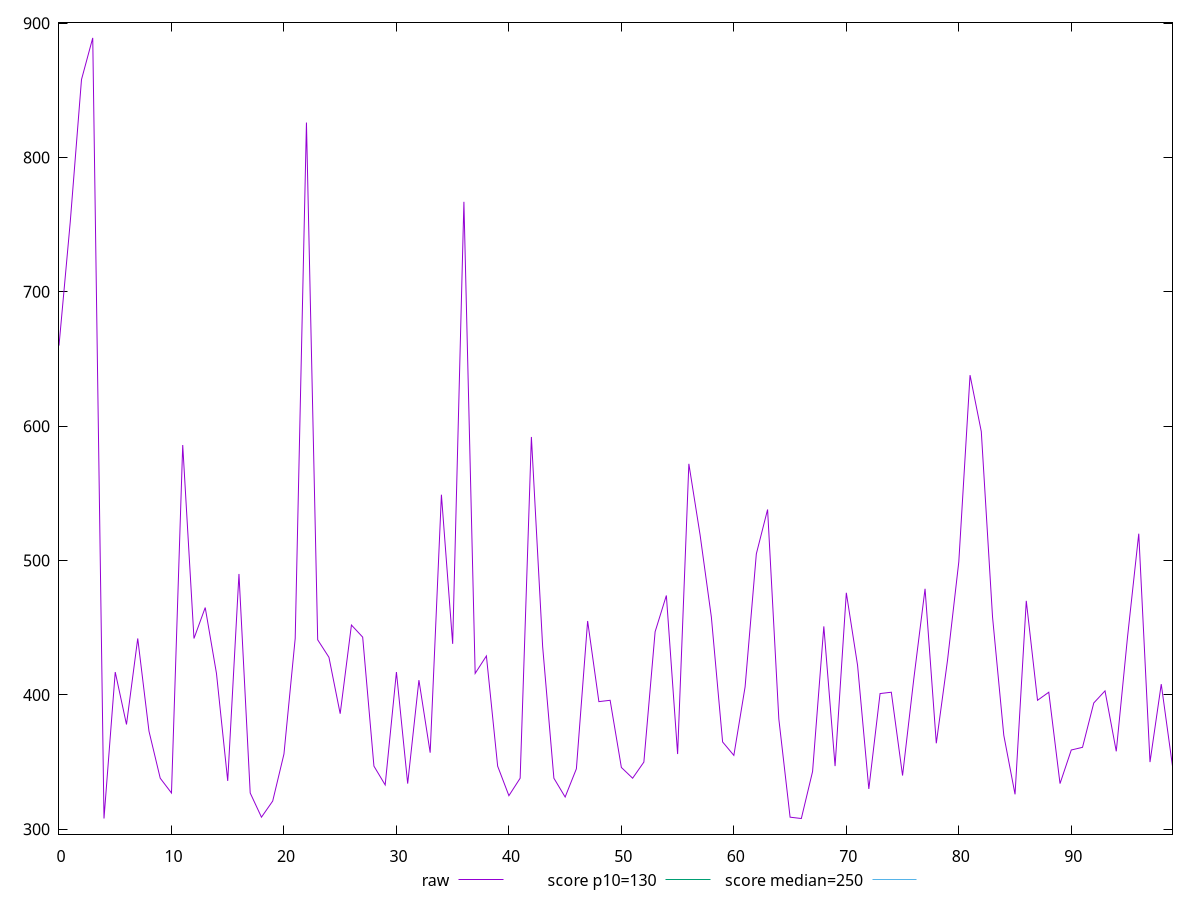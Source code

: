 reset

$raw <<EOF
0 660
1 751.9999999999991
2 857.9999999999991
3 889
4 307.9999999999991
5 417
6 377.9999999999991
7 442
8 373
9 338.0000000000009
10 327
11 586
12 442.0000000000009
13 465
14 416
15 336
16 490
17 327
18 308.9999999999991
19 321
20 356
21 442
22 826
23 440.9999999999991
24 428
25 386
26 451.9999999999991
27 442.9999999999991
28 347.0000000000009
29 333
30 417.0000000000009
31 334
32 411
33 357
34 549
35 438
36 767
37 416
38 429
39 347
40 325
41 338
42 592
43 436.0000000000009
44 338
45 324
46 345
47 454.9999999999991
48 395
49 396.0000000000009
50 345.9999999999991
51 338
52 349.9999999999991
53 447
54 474.0000000000009
55 356
56 572
57 519
58 457.9999999999991
59 365.0000000000009
60 355
61 406
62 505
63 538
64 382.0000000000009
65 309
66 308
67 343
68 451
69 347
70 475.9999999999991
71 422
72 330
73 401
74 402
75 340
76 412
77 479
78 363.9999999999991
79 426
80 499
81 638
82 595.9999999999991
83 458
84 370.0000000000009
85 326
86 470
87 396
88 402
89 333.9999999999991
90 359
91 361
92 394
93 403
94 358
95 443
96 520.0000000000009
97 350
98 408.0000000000009
99 347
EOF

set key outside below
set xrange [0:99]
set yrange [296.3799999999991:900.62]
set trange [296.3799999999991:900.62]
set terminal svg size 640, 500 enhanced background rgb 'white'
set output "report_00019_2021-02-10T18-14-37.922Z//max-potential-fid/samples/pages/raw/values.svg"

plot $raw title "raw" with line, \
     130 title "score p10=130", \
     250 title "score median=250"

reset
